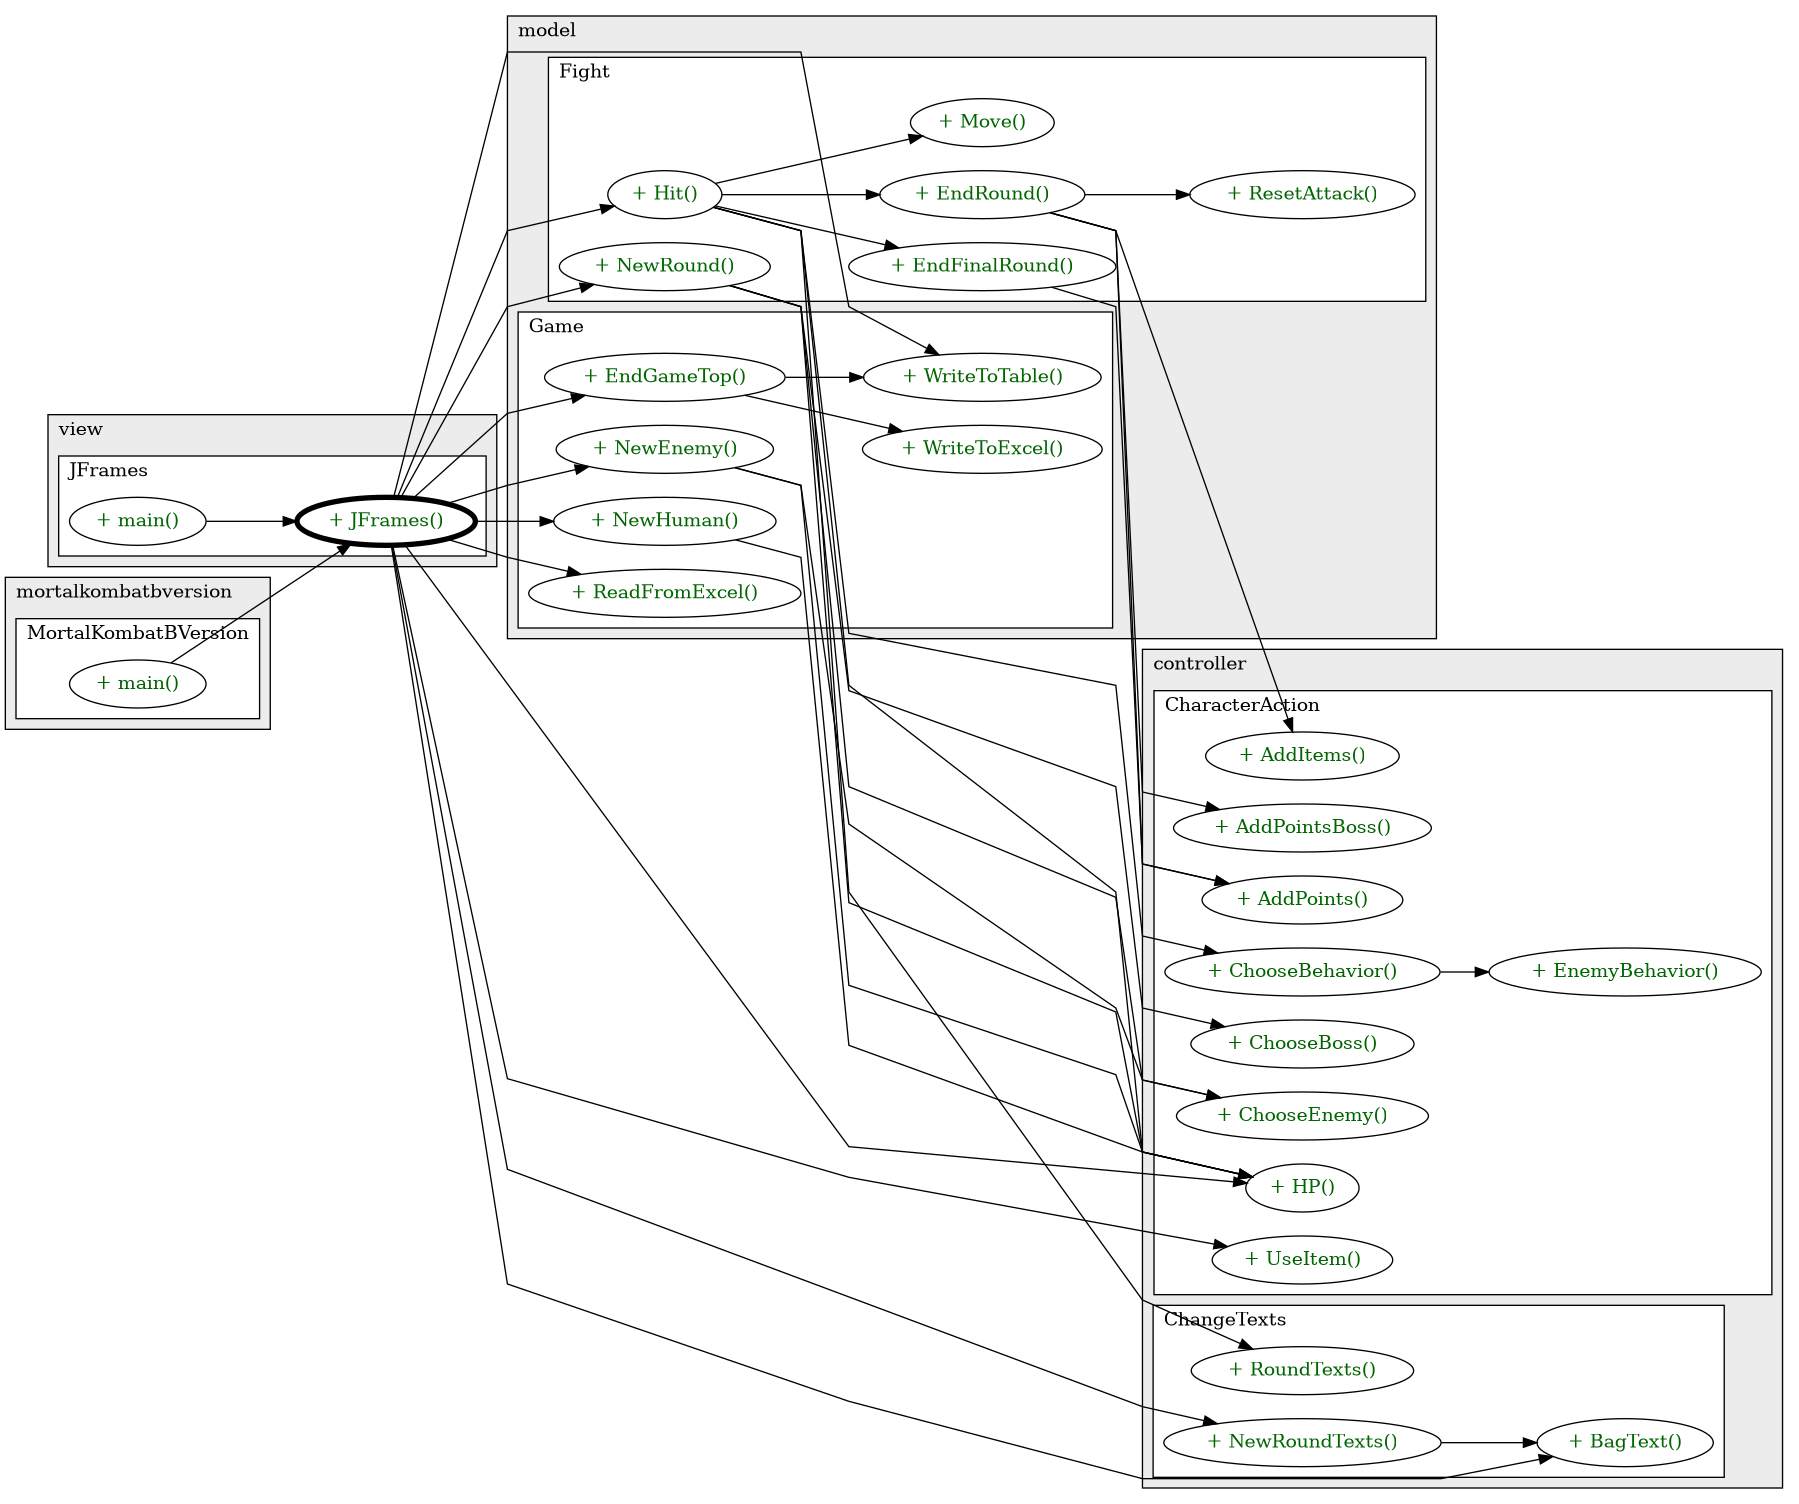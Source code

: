 @startuml

/' diagram meta data start
config=CallConfiguration;
{
  "rootMethod": "mortalkombatbversion.view.JFrames#JFrames()",
  "projectClassification": {
    "searchMode": "OpenProject", // OpenProject, AllProjects
    "includedProjects": "",
    "pathEndKeywords": "*.impl",
    "isClientPath": "",
    "isClientName": "",
    "isTestPath": "",
    "isTestName": "",
    "isMappingPath": "",
    "isMappingName": "",
    "isDataAccessPath": "",
    "isDataAccessName": "",
    "isDataStructurePath": "",
    "isDataStructureName": "",
    "isInterfaceStructuresPath": "",
    "isInterfaceStructuresName": "",
    "isEntryPointPath": "",
    "isEntryPointName": "",
    "treatFinalFieldsAsMandatory": false
  },
  "graphRestriction": {
    "classPackageExcludeFilter": "",
    "classPackageIncludeFilter": "",
    "classNameExcludeFilter": "",
    "classNameIncludeFilter": "",
    "methodNameExcludeFilter": "",
    "methodNameIncludeFilter": "",
    "removeByInheritance": "", // inheritance/annotation based filtering is done in a second step
    "removeByAnnotation": "",
    "removeByClassPackage": "", // cleanup the graph after inheritance/annotation based filtering is done
    "removeByClassName": "",
    "cutMappings": false,
    "cutEnum": true,
    "cutTests": true,
    "cutClient": true,
    "cutDataAccess": true,
    "cutInterfaceStructures": true,
    "cutDataStructures": true,
    "cutGetterAndSetter": true,
    "cutConstructors": true
  },
  "graphTraversal": {
    "forwardDepth": 3,
    "backwardDepth": 3,
    "classPackageExcludeFilter": "",
    "classPackageIncludeFilter": "",
    "classNameExcludeFilter": "",
    "classNameIncludeFilter": "",
    "methodNameExcludeFilter": "",
    "methodNameIncludeFilter": "",
    "hideMappings": false,
    "hideDataStructures": false,
    "hidePrivateMethods": true,
    "hideInterfaceCalls": true, // indirection: implementation -> interface (is hidden) -> implementation
    "onlyShowApplicationEntryPoints": false, // root node is included
    "useMethodCallsForStructureDiagram": "ForwardOnly" // ForwardOnly, BothDirections, No
  },
  "details": {
    "aggregation": "GroupByClass", // ByClass, GroupByClass, None
    "showMethodParametersTypes": false,
    "showMethodParametersNames": false,
    "showMethodReturnType": false,
    "showPackageLevels": 2,
    "showCallOrder": false,
    "edgeMode": "MethodsOnly", // TypesOnly, MethodsOnly, TypesAndMethods, MethodsAndDirectTypeUsage
    "showDetailedClassStructure": false
  },
  "rootClass": "mortalkombatbversion.view.JFrames",
  "extensionCallbackMethod": "" // qualified.class.name#methodName - signature: public static String method(String)
}
diagram meta data end '/



digraph g {
    rankdir="LR"
    splines=polyline
    

'nodes 
subgraph cluster_104069929 { 
   	label=model
	labeljust=l
	fillcolor="#ececec"
	style=filled
   
   subgraph cluster_1032868626 { 
   	label=Fight
	labeljust=l
	fillcolor=white
	style=filled
   
   Fight1623116140XXXEndFinalRound1571788835[
	label="+ EndFinalRound()"
	style=filled
	fillcolor=white
	tooltip="Fight

null"
	fontcolor=darkgreen
];

Fight1623116140XXXEndRound1895561225[
	label="+ EndRound()"
	style=filled
	fillcolor=white
	tooltip="Fight

null"
	fontcolor=darkgreen
];

Fight1623116140XXXHit1592609742[
	label="+ Hit()"
	style=filled
	fillcolor=white
	tooltip="Fight

null"
	fontcolor=darkgreen
];

Fight1623116140XXXMove509974542[
	label="+ Move()"
	style=filled
	fillcolor=white
	tooltip="Fight

null"
	fontcolor=darkgreen
];

Fight1623116140XXXNewRound1713406322[
	label="+ NewRound()"
	style=filled
	fillcolor=white
	tooltip="Fight

null"
	fontcolor=darkgreen
];

Fight1623116140XXXResetAttack0[
	label="+ ResetAttack()"
	style=filled
	fillcolor=white
	tooltip="Fight

null"
	fontcolor=darkgreen
];
} 

subgraph cluster_520893268 { 
   	label=Game
	labeljust=l
	fillcolor=white
	style=filled
   
   Game1623116140XXXEndGameTop1427398468[
	label="+ EndGameTop()"
	style=filled
	fillcolor=white
	tooltip="Game

null"
	fontcolor=darkgreen
];

Game1623116140XXXNewEnemy714267916[
	label="+ NewEnemy()"
	style=filled
	fillcolor=white
	tooltip="Game

null"
	fontcolor=darkgreen
];

Game1623116140XXXNewHuman533402628[
	label="+ NewHuman()"
	style=filled
	fillcolor=white
	tooltip="Game

null"
	fontcolor=darkgreen
];

Game1623116140XXXReadFromExcel0[
	label="+ ReadFromExcel()"
	style=filled
	fillcolor=white
	tooltip="Game

null"
	fontcolor=darkgreen
];

Game1623116140XXXWriteToExcel0[
	label="+ WriteToExcel()"
	style=filled
	fillcolor=white
	tooltip="Game

null"
	fontcolor=darkgreen
];

Game1623116140XXXWriteToTable2095847004[
	label="+ WriteToTable()"
	style=filled
	fillcolor=white
	tooltip="Game

null"
	fontcolor=darkgreen
];
} 
} 

subgraph cluster_197182863 { 
   	label=mortalkombatbversion
	labeljust=l
	fillcolor="#ececec"
	style=filled
   
   subgraph cluster_1790264818 { 
   	label=MortalKombatBVersion
	labeljust=l
	fillcolor=white
	style=filled
   
   MortalKombatBVersion197182863XXXmain1859653459[
	label="+ main()"
	style=filled
	fillcolor=white
	tooltip="MortalKombatBVersion

&#10;  @param args the command line arguments&#10; "
	fontcolor=darkgreen
];
} 
} 

subgraph cluster_3619493 { 
   	label=view
	labeljust=l
	fillcolor="#ececec"
	style=filled
   
   subgraph cluster_1436784548 { 
   	label=JFrames
	labeljust=l
	fillcolor=white
	style=filled
   
   JFrames1748494334XXXJFrames0[
	label="+ JFrames()"
	style=filled
	fillcolor=white
	tooltip="JFrames

&#10;  Creates new form JFrame&#10; "
	penwidth=4
	fontcolor=darkgreen
];

JFrames1748494334XXXmain1859653459[
	label="+ main()"
	style=filled
	fillcolor=white
	tooltip="JFrames

&#10;  @param args the command line arguments&#10; "
	fontcolor=darkgreen
];
} 
} 

subgraph cluster_637428636 { 
   	label=controller
	labeljust=l
	fillcolor="#ececec"
	style=filled
   
   subgraph cluster_1069379050 { 
   	label=CharacterAction
	labeljust=l
	fillcolor=white
	style=filled
   
   CharacterAction900135111XXXAddItems6254047[
	label="+ AddItems()"
	style=filled
	fillcolor=white
	tooltip="CharacterAction

null"
	fontcolor=darkgreen
];

CharacterAction900135111XXXAddPoints344167324[
	label="+ AddPoints()"
	style=filled
	fillcolor=white
	tooltip="CharacterAction

null"
	fontcolor=darkgreen
];

CharacterAction900135111XXXAddPointsBoss344167324[
	label="+ AddPointsBoss()"
	style=filled
	fillcolor=white
	tooltip="CharacterAction

null"
	fontcolor=darkgreen
];

CharacterAction900135111XXXChooseBehavior306526666[
	label="+ ChooseBehavior()"
	style=filled
	fillcolor=white
	tooltip="CharacterAction

null"
	fontcolor=darkgreen
];

CharacterAction900135111XXXChooseBoss981915145[
	label="+ ChooseBoss()"
	style=filled
	fillcolor=white
	tooltip="CharacterAction

null"
	fontcolor=darkgreen
];

CharacterAction900135111XXXChooseEnemy1536980612[
	label="+ ChooseEnemy()"
	style=filled
	fillcolor=white
	tooltip="CharacterAction

null"
	fontcolor=darkgreen
];

CharacterAction900135111XXXEnemyBehavior507121775[
	label="+ EnemyBehavior()"
	style=filled
	fillcolor=white
	tooltip="CharacterAction

null"
	fontcolor=darkgreen
];

CharacterAction900135111XXXHP1190859953[
	label="+ HP()"
	style=filled
	fillcolor=white
	tooltip="CharacterAction

null"
	fontcolor=darkgreen
];

CharacterAction900135111XXXUseItem1672718318[
	label="+ UseItem()"
	style=filled
	fillcolor=white
	tooltip="CharacterAction

null"
	fontcolor=darkgreen
];
} 

subgraph cluster_524911553 { 
   	label=ChangeTexts
	labeljust=l
	fillcolor=white
	style=filled
   
   ChangeTexts900135111XXXBagText2054545223[
	label="+ BagText()"
	style=filled
	fillcolor=white
	tooltip="ChangeTexts

null"
	fontcolor=darkgreen
];

ChangeTexts900135111XXXNewRoundTexts853808388[
	label="+ NewRoundTexts()"
	style=filled
	fillcolor=white
	tooltip="ChangeTexts

null"
	fontcolor=darkgreen
];

ChangeTexts900135111XXXRoundTexts274473081[
	label="+ RoundTexts()"
	style=filled
	fillcolor=white
	tooltip="ChangeTexts

null"
	fontcolor=darkgreen
];
} 
} 

'edges    
ChangeTexts900135111XXXNewRoundTexts853808388 -> ChangeTexts900135111XXXBagText2054545223;
CharacterAction900135111XXXChooseBehavior306526666 -> CharacterAction900135111XXXEnemyBehavior507121775;
Fight1623116140XXXEndFinalRound1571788835 -> CharacterAction900135111XXXAddPoints344167324;
Fight1623116140XXXEndRound1895561225 -> CharacterAction900135111XXXAddItems6254047;
Fight1623116140XXXEndRound1895561225 -> CharacterAction900135111XXXAddPoints344167324;
Fight1623116140XXXEndRound1895561225 -> CharacterAction900135111XXXAddPointsBoss344167324;
Fight1623116140XXXEndRound1895561225 -> Fight1623116140XXXResetAttack0;
Fight1623116140XXXHit1592609742 -> ChangeTexts900135111XXXRoundTexts274473081;
Fight1623116140XXXHit1592609742 -> CharacterAction900135111XXXChooseBehavior306526666;
Fight1623116140XXXHit1592609742 -> CharacterAction900135111XXXHP1190859953;
Fight1623116140XXXHit1592609742 -> Fight1623116140XXXEndFinalRound1571788835;
Fight1623116140XXXHit1592609742 -> Fight1623116140XXXEndRound1895561225;
Fight1623116140XXXHit1592609742 -> Fight1623116140XXXMove509974542;
Fight1623116140XXXNewRound1713406322 -> CharacterAction900135111XXXChooseBoss981915145;
Fight1623116140XXXNewRound1713406322 -> CharacterAction900135111XXXChooseEnemy1536980612;
Fight1623116140XXXNewRound1713406322 -> CharacterAction900135111XXXHP1190859953;
Game1623116140XXXEndGameTop1427398468 -> Game1623116140XXXWriteToExcel0;
Game1623116140XXXEndGameTop1427398468 -> Game1623116140XXXWriteToTable2095847004;
Game1623116140XXXNewEnemy714267916 -> CharacterAction900135111XXXChooseEnemy1536980612;
Game1623116140XXXNewEnemy714267916 -> CharacterAction900135111XXXHP1190859953;
Game1623116140XXXNewHuman533402628 -> CharacterAction900135111XXXHP1190859953;
JFrames1748494334XXXJFrames0 -> ChangeTexts900135111XXXBagText2054545223;
JFrames1748494334XXXJFrames0 -> ChangeTexts900135111XXXNewRoundTexts853808388;
JFrames1748494334XXXJFrames0 -> CharacterAction900135111XXXHP1190859953;
JFrames1748494334XXXJFrames0 -> CharacterAction900135111XXXUseItem1672718318;
JFrames1748494334XXXJFrames0 -> Fight1623116140XXXHit1592609742;
JFrames1748494334XXXJFrames0 -> Fight1623116140XXXNewRound1713406322;
JFrames1748494334XXXJFrames0 -> Game1623116140XXXEndGameTop1427398468;
JFrames1748494334XXXJFrames0 -> Game1623116140XXXNewEnemy714267916;
JFrames1748494334XXXJFrames0 -> Game1623116140XXXNewHuman533402628;
JFrames1748494334XXXJFrames0 -> Game1623116140XXXReadFromExcel0;
JFrames1748494334XXXJFrames0 -> Game1623116140XXXWriteToTable2095847004;
JFrames1748494334XXXmain1859653459 -> JFrames1748494334XXXJFrames0;
MortalKombatBVersion197182863XXXmain1859653459 -> JFrames1748494334XXXJFrames0;
    
}
@enduml